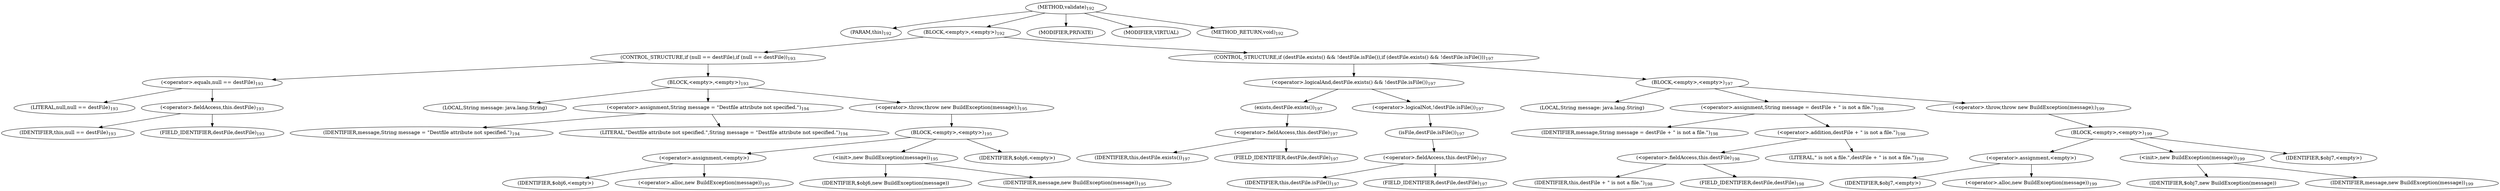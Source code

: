 digraph "validate" {  
"262" [label = <(METHOD,validate)<SUB>192</SUB>> ]
"263" [label = <(PARAM,this)<SUB>192</SUB>> ]
"264" [label = <(BLOCK,&lt;empty&gt;,&lt;empty&gt;)<SUB>192</SUB>> ]
"265" [label = <(CONTROL_STRUCTURE,if (null == destFile),if (null == destFile))<SUB>193</SUB>> ]
"266" [label = <(&lt;operator&gt;.equals,null == destFile)<SUB>193</SUB>> ]
"267" [label = <(LITERAL,null,null == destFile)<SUB>193</SUB>> ]
"268" [label = <(&lt;operator&gt;.fieldAccess,this.destFile)<SUB>193</SUB>> ]
"269" [label = <(IDENTIFIER,this,null == destFile)<SUB>193</SUB>> ]
"270" [label = <(FIELD_IDENTIFIER,destFile,destFile)<SUB>193</SUB>> ]
"271" [label = <(BLOCK,&lt;empty&gt;,&lt;empty&gt;)<SUB>193</SUB>> ]
"272" [label = <(LOCAL,String message: java.lang.String)> ]
"273" [label = <(&lt;operator&gt;.assignment,String message = &quot;Destfile attribute not specified.&quot;)<SUB>194</SUB>> ]
"274" [label = <(IDENTIFIER,message,String message = &quot;Destfile attribute not specified.&quot;)<SUB>194</SUB>> ]
"275" [label = <(LITERAL,&quot;Destfile attribute not specified.&quot;,String message = &quot;Destfile attribute not specified.&quot;)<SUB>194</SUB>> ]
"276" [label = <(&lt;operator&gt;.throw,throw new BuildException(message);)<SUB>195</SUB>> ]
"277" [label = <(BLOCK,&lt;empty&gt;,&lt;empty&gt;)<SUB>195</SUB>> ]
"278" [label = <(&lt;operator&gt;.assignment,&lt;empty&gt;)> ]
"279" [label = <(IDENTIFIER,$obj6,&lt;empty&gt;)> ]
"280" [label = <(&lt;operator&gt;.alloc,new BuildException(message))<SUB>195</SUB>> ]
"281" [label = <(&lt;init&gt;,new BuildException(message))<SUB>195</SUB>> ]
"282" [label = <(IDENTIFIER,$obj6,new BuildException(message))> ]
"283" [label = <(IDENTIFIER,message,new BuildException(message))<SUB>195</SUB>> ]
"284" [label = <(IDENTIFIER,$obj6,&lt;empty&gt;)> ]
"285" [label = <(CONTROL_STRUCTURE,if (destFile.exists() &amp;&amp; !destFile.isFile()),if (destFile.exists() &amp;&amp; !destFile.isFile()))<SUB>197</SUB>> ]
"286" [label = <(&lt;operator&gt;.logicalAnd,destFile.exists() &amp;&amp; !destFile.isFile())<SUB>197</SUB>> ]
"287" [label = <(exists,destFile.exists())<SUB>197</SUB>> ]
"288" [label = <(&lt;operator&gt;.fieldAccess,this.destFile)<SUB>197</SUB>> ]
"289" [label = <(IDENTIFIER,this,destFile.exists())<SUB>197</SUB>> ]
"290" [label = <(FIELD_IDENTIFIER,destFile,destFile)<SUB>197</SUB>> ]
"291" [label = <(&lt;operator&gt;.logicalNot,!destFile.isFile())<SUB>197</SUB>> ]
"292" [label = <(isFile,destFile.isFile())<SUB>197</SUB>> ]
"293" [label = <(&lt;operator&gt;.fieldAccess,this.destFile)<SUB>197</SUB>> ]
"294" [label = <(IDENTIFIER,this,destFile.isFile())<SUB>197</SUB>> ]
"295" [label = <(FIELD_IDENTIFIER,destFile,destFile)<SUB>197</SUB>> ]
"296" [label = <(BLOCK,&lt;empty&gt;,&lt;empty&gt;)<SUB>197</SUB>> ]
"297" [label = <(LOCAL,String message: java.lang.String)> ]
"298" [label = <(&lt;operator&gt;.assignment,String message = destFile + &quot; is not a file.&quot;)<SUB>198</SUB>> ]
"299" [label = <(IDENTIFIER,message,String message = destFile + &quot; is not a file.&quot;)<SUB>198</SUB>> ]
"300" [label = <(&lt;operator&gt;.addition,destFile + &quot; is not a file.&quot;)<SUB>198</SUB>> ]
"301" [label = <(&lt;operator&gt;.fieldAccess,this.destFile)<SUB>198</SUB>> ]
"302" [label = <(IDENTIFIER,this,destFile + &quot; is not a file.&quot;)<SUB>198</SUB>> ]
"303" [label = <(FIELD_IDENTIFIER,destFile,destFile)<SUB>198</SUB>> ]
"304" [label = <(LITERAL,&quot; is not a file.&quot;,destFile + &quot; is not a file.&quot;)<SUB>198</SUB>> ]
"305" [label = <(&lt;operator&gt;.throw,throw new BuildException(message);)<SUB>199</SUB>> ]
"306" [label = <(BLOCK,&lt;empty&gt;,&lt;empty&gt;)<SUB>199</SUB>> ]
"307" [label = <(&lt;operator&gt;.assignment,&lt;empty&gt;)> ]
"308" [label = <(IDENTIFIER,$obj7,&lt;empty&gt;)> ]
"309" [label = <(&lt;operator&gt;.alloc,new BuildException(message))<SUB>199</SUB>> ]
"310" [label = <(&lt;init&gt;,new BuildException(message))<SUB>199</SUB>> ]
"311" [label = <(IDENTIFIER,$obj7,new BuildException(message))> ]
"312" [label = <(IDENTIFIER,message,new BuildException(message))<SUB>199</SUB>> ]
"313" [label = <(IDENTIFIER,$obj7,&lt;empty&gt;)> ]
"314" [label = <(MODIFIER,PRIVATE)> ]
"315" [label = <(MODIFIER,VIRTUAL)> ]
"316" [label = <(METHOD_RETURN,void)<SUB>192</SUB>> ]
  "262" -> "263" 
  "262" -> "264" 
  "262" -> "314" 
  "262" -> "315" 
  "262" -> "316" 
  "264" -> "265" 
  "264" -> "285" 
  "265" -> "266" 
  "265" -> "271" 
  "266" -> "267" 
  "266" -> "268" 
  "268" -> "269" 
  "268" -> "270" 
  "271" -> "272" 
  "271" -> "273" 
  "271" -> "276" 
  "273" -> "274" 
  "273" -> "275" 
  "276" -> "277" 
  "277" -> "278" 
  "277" -> "281" 
  "277" -> "284" 
  "278" -> "279" 
  "278" -> "280" 
  "281" -> "282" 
  "281" -> "283" 
  "285" -> "286" 
  "285" -> "296" 
  "286" -> "287" 
  "286" -> "291" 
  "287" -> "288" 
  "288" -> "289" 
  "288" -> "290" 
  "291" -> "292" 
  "292" -> "293" 
  "293" -> "294" 
  "293" -> "295" 
  "296" -> "297" 
  "296" -> "298" 
  "296" -> "305" 
  "298" -> "299" 
  "298" -> "300" 
  "300" -> "301" 
  "300" -> "304" 
  "301" -> "302" 
  "301" -> "303" 
  "305" -> "306" 
  "306" -> "307" 
  "306" -> "310" 
  "306" -> "313" 
  "307" -> "308" 
  "307" -> "309" 
  "310" -> "311" 
  "310" -> "312" 
}
